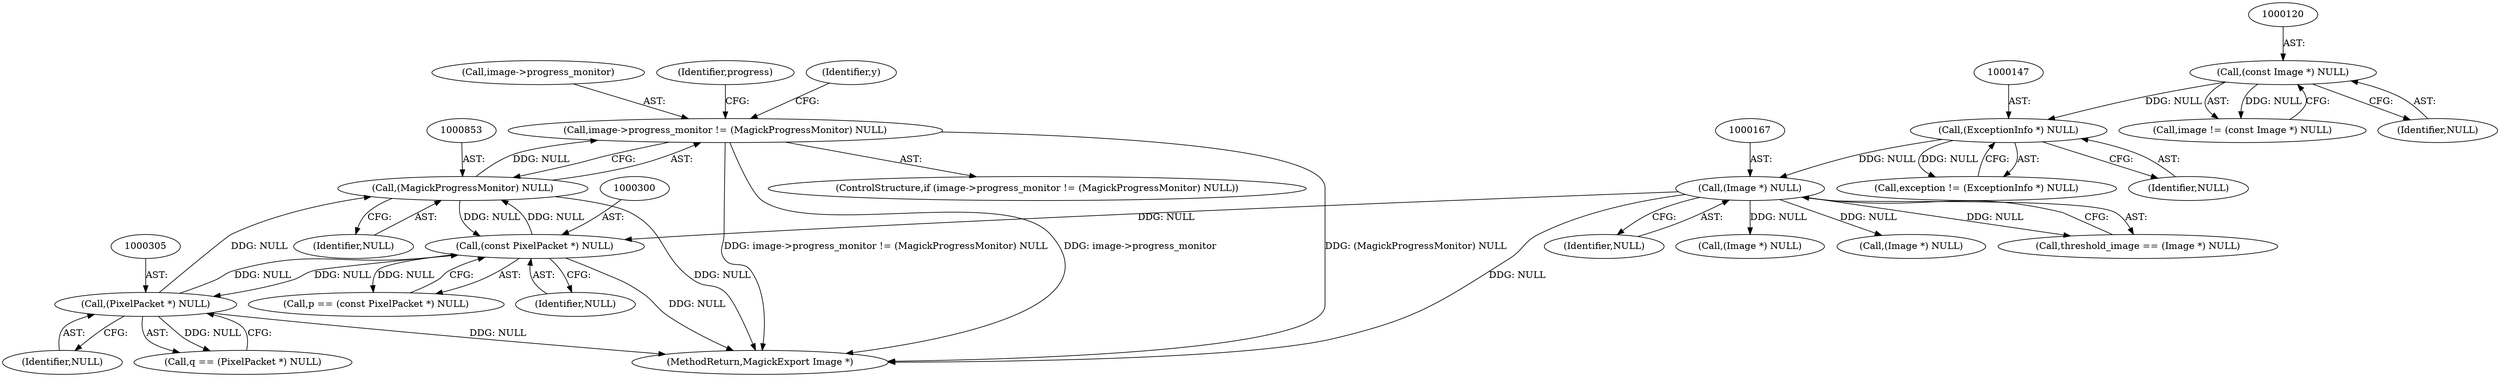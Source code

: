 digraph "0_ImageMagick6_35c7032723d85eee7318ff6c82f031fa2666b773@pointer" {
"1000848" [label="(Call,image->progress_monitor != (MagickProgressMonitor) NULL)"];
"1000852" [label="(Call,(MagickProgressMonitor) NULL)"];
"1000299" [label="(Call,(const PixelPacket *) NULL)"];
"1000166" [label="(Call,(Image *) NULL)"];
"1000146" [label="(Call,(ExceptionInfo *) NULL)"];
"1000119" [label="(Call,(const Image *) NULL)"];
"1000304" [label="(Call,(PixelPacket *) NULL)"];
"1000243" [label="(Identifier,y)"];
"1000168" [label="(Identifier,NULL)"];
"1000117" [label="(Call,image != (const Image *) NULL)"];
"1000301" [label="(Identifier,NULL)"];
"1000854" [label="(Identifier,NULL)"];
"1000201" [label="(Call,(Image *) NULL)"];
"1000847" [label="(ControlStructure,if (image->progress_monitor != (MagickProgressMonitor) NULL))"];
"1000302" [label="(Call,q == (PixelPacket *) NULL)"];
"1000848" [label="(Call,image->progress_monitor != (MagickProgressMonitor) NULL)"];
"1000121" [label="(Identifier,NULL)"];
"1000166" [label="(Call,(Image *) NULL)"];
"1000852" [label="(Call,(MagickProgressMonitor) NULL)"];
"1000849" [label="(Call,image->progress_monitor)"];
"1000299" [label="(Call,(const PixelPacket *) NULL)"];
"1000304" [label="(Call,(PixelPacket *) NULL)"];
"1000893" [label="(MethodReturn,MagickExport Image *)"];
"1000170" [label="(Call,(Image *) NULL)"];
"1000144" [label="(Call,exception != (ExceptionInfo *) NULL)"];
"1000164" [label="(Call,threshold_image == (Image *) NULL)"];
"1000119" [label="(Call,(const Image *) NULL)"];
"1000297" [label="(Call,p == (const PixelPacket *) NULL)"];
"1000146" [label="(Call,(ExceptionInfo *) NULL)"];
"1000858" [label="(Identifier,progress)"];
"1000148" [label="(Identifier,NULL)"];
"1000306" [label="(Identifier,NULL)"];
"1000848" -> "1000847"  [label="AST: "];
"1000848" -> "1000852"  [label="CFG: "];
"1000849" -> "1000848"  [label="AST: "];
"1000852" -> "1000848"  [label="AST: "];
"1000858" -> "1000848"  [label="CFG: "];
"1000243" -> "1000848"  [label="CFG: "];
"1000848" -> "1000893"  [label="DDG: image->progress_monitor"];
"1000848" -> "1000893"  [label="DDG: (MagickProgressMonitor) NULL"];
"1000848" -> "1000893"  [label="DDG: image->progress_monitor != (MagickProgressMonitor) NULL"];
"1000852" -> "1000848"  [label="DDG: NULL"];
"1000852" -> "1000854"  [label="CFG: "];
"1000853" -> "1000852"  [label="AST: "];
"1000854" -> "1000852"  [label="AST: "];
"1000852" -> "1000893"  [label="DDG: NULL"];
"1000852" -> "1000299"  [label="DDG: NULL"];
"1000299" -> "1000852"  [label="DDG: NULL"];
"1000304" -> "1000852"  [label="DDG: NULL"];
"1000299" -> "1000297"  [label="AST: "];
"1000299" -> "1000301"  [label="CFG: "];
"1000300" -> "1000299"  [label="AST: "];
"1000301" -> "1000299"  [label="AST: "];
"1000297" -> "1000299"  [label="CFG: "];
"1000299" -> "1000893"  [label="DDG: NULL"];
"1000299" -> "1000297"  [label="DDG: NULL"];
"1000166" -> "1000299"  [label="DDG: NULL"];
"1000304" -> "1000299"  [label="DDG: NULL"];
"1000299" -> "1000304"  [label="DDG: NULL"];
"1000166" -> "1000164"  [label="AST: "];
"1000166" -> "1000168"  [label="CFG: "];
"1000167" -> "1000166"  [label="AST: "];
"1000168" -> "1000166"  [label="AST: "];
"1000164" -> "1000166"  [label="CFG: "];
"1000166" -> "1000893"  [label="DDG: NULL"];
"1000166" -> "1000164"  [label="DDG: NULL"];
"1000146" -> "1000166"  [label="DDG: NULL"];
"1000166" -> "1000170"  [label="DDG: NULL"];
"1000166" -> "1000201"  [label="DDG: NULL"];
"1000146" -> "1000144"  [label="AST: "];
"1000146" -> "1000148"  [label="CFG: "];
"1000147" -> "1000146"  [label="AST: "];
"1000148" -> "1000146"  [label="AST: "];
"1000144" -> "1000146"  [label="CFG: "];
"1000146" -> "1000144"  [label="DDG: NULL"];
"1000119" -> "1000146"  [label="DDG: NULL"];
"1000119" -> "1000117"  [label="AST: "];
"1000119" -> "1000121"  [label="CFG: "];
"1000120" -> "1000119"  [label="AST: "];
"1000121" -> "1000119"  [label="AST: "];
"1000117" -> "1000119"  [label="CFG: "];
"1000119" -> "1000117"  [label="DDG: NULL"];
"1000304" -> "1000302"  [label="AST: "];
"1000304" -> "1000306"  [label="CFG: "];
"1000305" -> "1000304"  [label="AST: "];
"1000306" -> "1000304"  [label="AST: "];
"1000302" -> "1000304"  [label="CFG: "];
"1000304" -> "1000893"  [label="DDG: NULL"];
"1000304" -> "1000302"  [label="DDG: NULL"];
}

